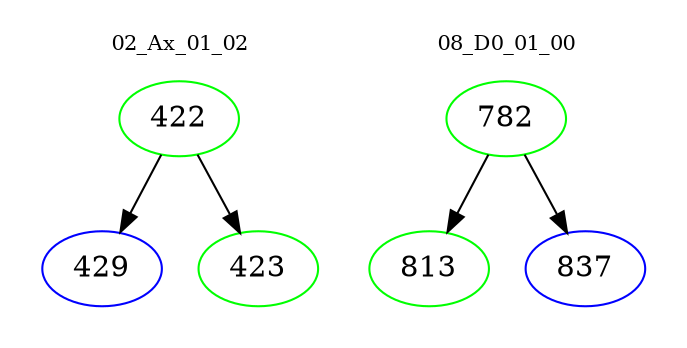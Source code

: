 digraph{
subgraph cluster_0 {
color = white
label = "02_Ax_01_02";
fontsize=10;
T0_422 [label="422", color="green"]
T0_422 -> T0_429 [color="black"]
T0_429 [label="429", color="blue"]
T0_422 -> T0_423 [color="black"]
T0_423 [label="423", color="green"]
}
subgraph cluster_1 {
color = white
label = "08_D0_01_00";
fontsize=10;
T1_782 [label="782", color="green"]
T1_782 -> T1_813 [color="black"]
T1_813 [label="813", color="green"]
T1_782 -> T1_837 [color="black"]
T1_837 [label="837", color="blue"]
}
}
